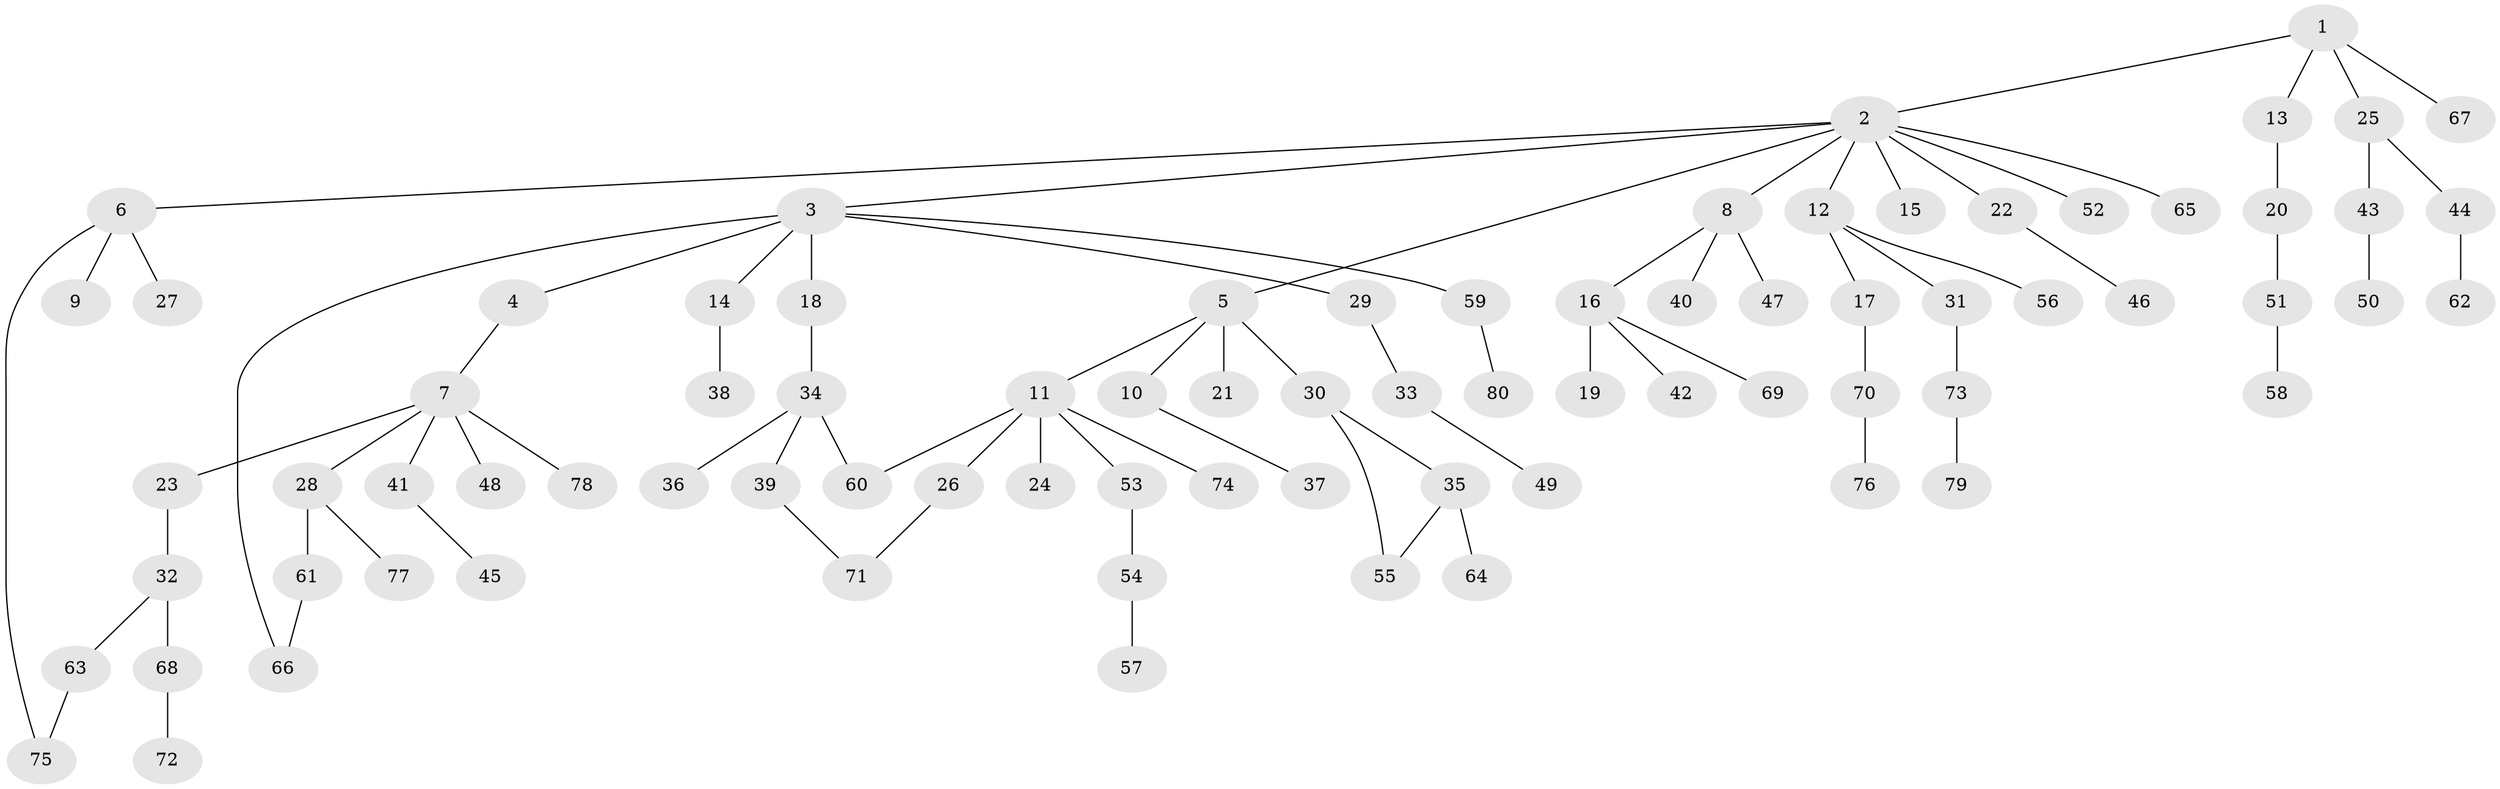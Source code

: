 // Generated by graph-tools (version 1.1) at 2025/25/03/09/25 03:25:25]
// undirected, 80 vertices, 84 edges
graph export_dot {
graph [start="1"]
  node [color=gray90,style=filled];
  1;
  2;
  3;
  4;
  5;
  6;
  7;
  8;
  9;
  10;
  11;
  12;
  13;
  14;
  15;
  16;
  17;
  18;
  19;
  20;
  21;
  22;
  23;
  24;
  25;
  26;
  27;
  28;
  29;
  30;
  31;
  32;
  33;
  34;
  35;
  36;
  37;
  38;
  39;
  40;
  41;
  42;
  43;
  44;
  45;
  46;
  47;
  48;
  49;
  50;
  51;
  52;
  53;
  54;
  55;
  56;
  57;
  58;
  59;
  60;
  61;
  62;
  63;
  64;
  65;
  66;
  67;
  68;
  69;
  70;
  71;
  72;
  73;
  74;
  75;
  76;
  77;
  78;
  79;
  80;
  1 -- 2;
  1 -- 13;
  1 -- 25;
  1 -- 67;
  2 -- 3;
  2 -- 5;
  2 -- 6;
  2 -- 8;
  2 -- 12;
  2 -- 15;
  2 -- 22;
  2 -- 52;
  2 -- 65;
  3 -- 4;
  3 -- 14;
  3 -- 18;
  3 -- 29;
  3 -- 59;
  3 -- 66;
  4 -- 7;
  5 -- 10;
  5 -- 11;
  5 -- 21;
  5 -- 30;
  6 -- 9;
  6 -- 27;
  6 -- 75;
  7 -- 23;
  7 -- 28;
  7 -- 41;
  7 -- 48;
  7 -- 78;
  8 -- 16;
  8 -- 40;
  8 -- 47;
  10 -- 37;
  11 -- 24;
  11 -- 26;
  11 -- 53;
  11 -- 74;
  11 -- 60;
  12 -- 17;
  12 -- 31;
  12 -- 56;
  13 -- 20;
  14 -- 38;
  16 -- 19;
  16 -- 42;
  16 -- 69;
  17 -- 70;
  18 -- 34;
  20 -- 51;
  22 -- 46;
  23 -- 32;
  25 -- 43;
  25 -- 44;
  26 -- 71;
  28 -- 61;
  28 -- 77;
  29 -- 33;
  30 -- 35;
  30 -- 55;
  31 -- 73;
  32 -- 63;
  32 -- 68;
  33 -- 49;
  34 -- 36;
  34 -- 39;
  34 -- 60;
  35 -- 55;
  35 -- 64;
  39 -- 71;
  41 -- 45;
  43 -- 50;
  44 -- 62;
  51 -- 58;
  53 -- 54;
  54 -- 57;
  59 -- 80;
  61 -- 66;
  63 -- 75;
  68 -- 72;
  70 -- 76;
  73 -- 79;
}
